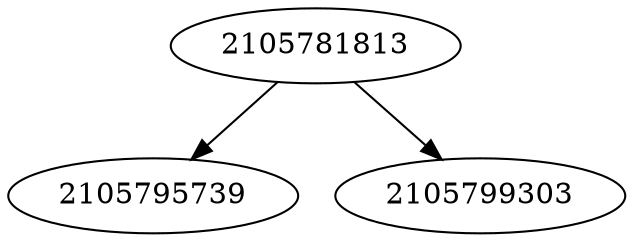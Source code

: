 strict digraph  {
2105795739;
2105781813;
2105799303;
2105781813 -> 2105799303;
2105781813 -> 2105795739;
}
